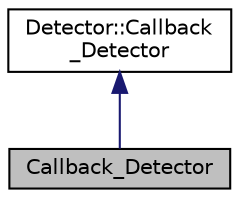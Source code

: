 digraph "Callback_Detector"
{
 // LATEX_PDF_SIZE
  edge [fontname="Helvetica",fontsize="10",labelfontname="Helvetica",labelfontsize="10"];
  node [fontname="Helvetica",fontsize="10",shape=record];
  Node1 [label="Callback_Detector",height=0.2,width=0.4,color="black", fillcolor="grey75", style="filled", fontcolor="black",tooltip=" "];
  Node2 -> Node1 [dir="back",color="midnightblue",fontsize="10",style="solid"];
  Node2 [label="Detector::Callback\l_Detector",height=0.2,width=0.4,color="black", fillcolor="white", style="filled",URL="$structDetector_1_1Callback__Detector.html",tooltip="Callback interface which needs to be implemented by the user."];
}
